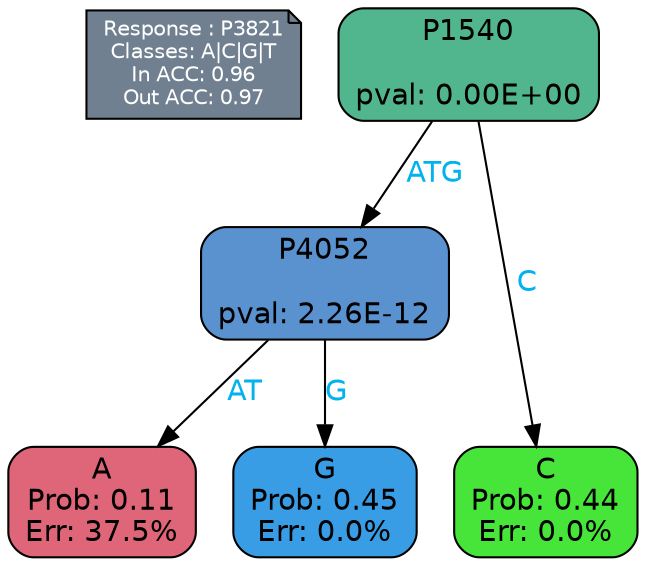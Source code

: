 digraph Tree {
node [shape=box, style="filled, rounded", color="black", fontname=helvetica] ;
graph [ranksep=equally, splines=polylines, bgcolor=transparent, dpi=600] ;
edge [fontname=helvetica] ;
LEGEND [label="Response : P3821
Classes: A|C|G|T
In ACC: 0.96
Out ACC: 0.97
",shape=note,align=left,style=filled,fillcolor="slategray",fontcolor="white",fontsize=10];1 [label="P1540

pval: 0.00E+00", fillcolor="#51b68d"] ;
2 [label="P4052

pval: 2.26E-12", fillcolor="#5a92cf"] ;
3 [label="A
Prob: 0.11
Err: 37.5%", fillcolor="#df6679"] ;
4 [label="G
Prob: 0.45
Err: 0.0%", fillcolor="#399de5"] ;
5 [label="C
Prob: 0.44
Err: 0.0%", fillcolor="#47e539"] ;
1 -> 2 [label="ATG",fontcolor=deepskyblue2] ;
1 -> 5 [label="C",fontcolor=deepskyblue2] ;
2 -> 3 [label="AT",fontcolor=deepskyblue2] ;
2 -> 4 [label="G",fontcolor=deepskyblue2] ;
{rank = same; 3;4;5;}{rank = same; LEGEND;1;}}